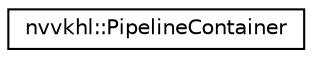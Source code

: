 digraph "Graphical Class Hierarchy"
{
 // LATEX_PDF_SIZE
  edge [fontname="Helvetica",fontsize="10",labelfontname="Helvetica",labelfontsize="10"];
  node [fontname="Helvetica",fontsize="10",shape=record];
  rankdir="LR";
  Node0 [label="nvvkhl::PipelineContainer",height=0.2,width=0.4,color="black", fillcolor="white", style="filled",URL="$structnvvkhl_1_1_pipeline_container.html",tooltip=" "];
}

